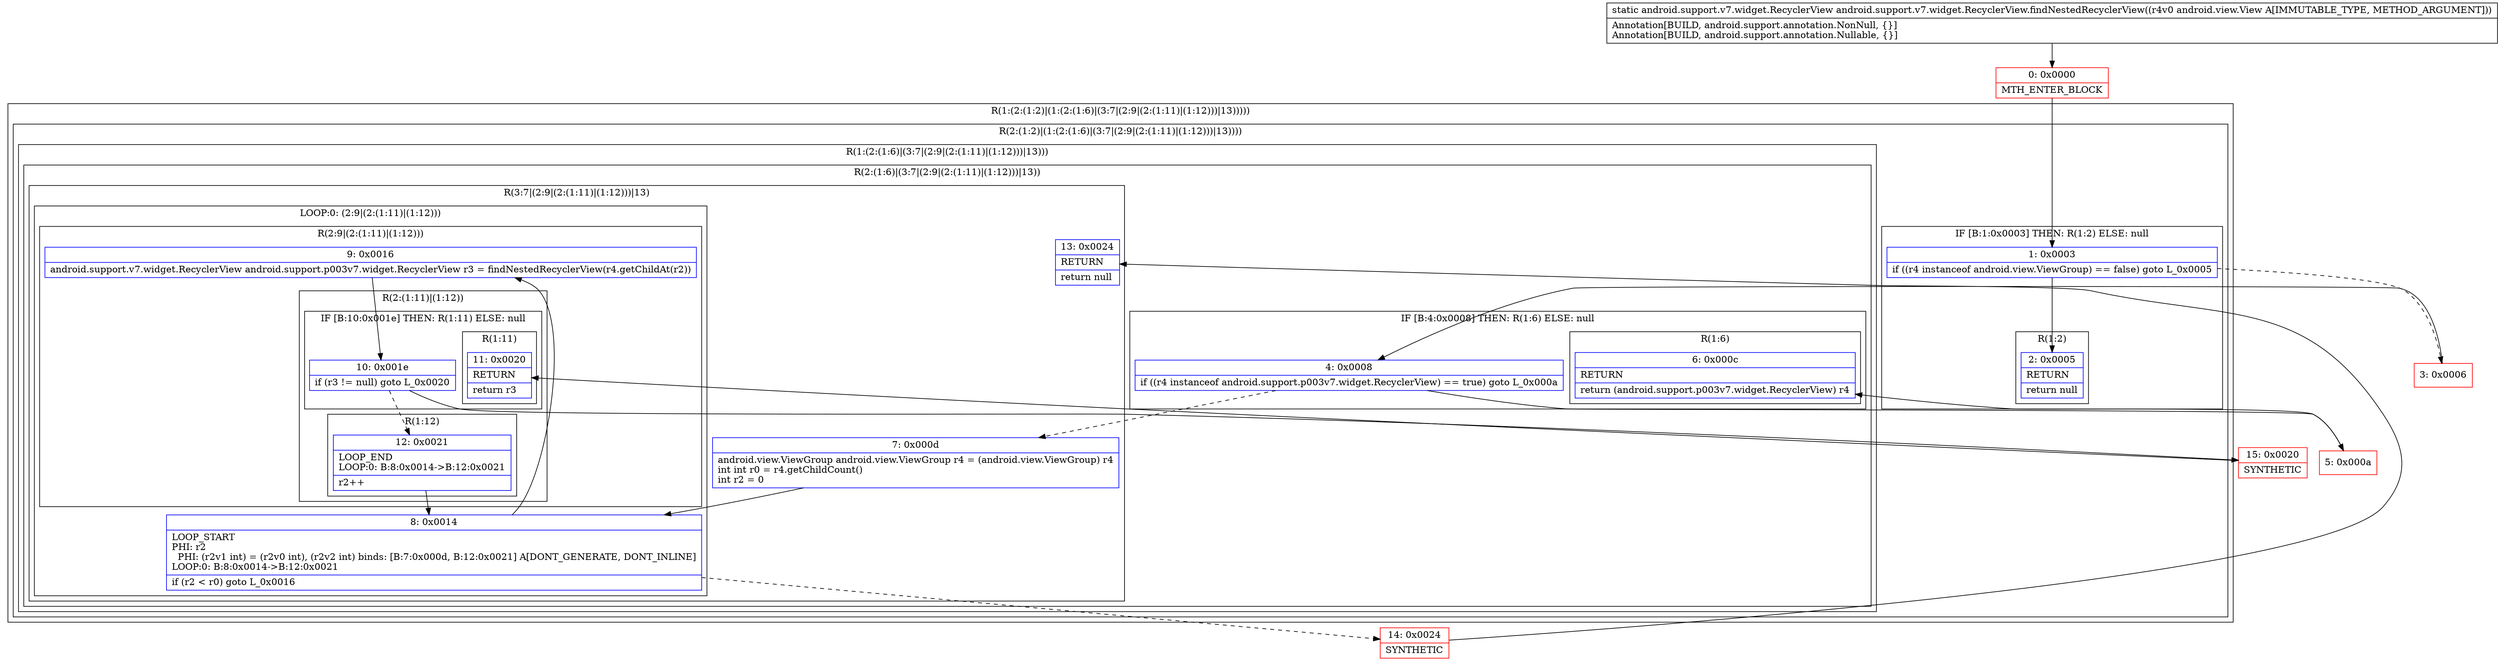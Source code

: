 digraph "CFG forandroid.support.v7.widget.RecyclerView.findNestedRecyclerView(Landroid\/view\/View;)Landroid\/support\/v7\/widget\/RecyclerView;" {
subgraph cluster_Region_888314630 {
label = "R(1:(2:(1:2)|(1:(2:(1:6)|(3:7|(2:9|(2:(1:11)|(1:12)))|13)))))";
node [shape=record,color=blue];
subgraph cluster_Region_1970512997 {
label = "R(2:(1:2)|(1:(2:(1:6)|(3:7|(2:9|(2:(1:11)|(1:12)))|13))))";
node [shape=record,color=blue];
subgraph cluster_IfRegion_1258925311 {
label = "IF [B:1:0x0003] THEN: R(1:2) ELSE: null";
node [shape=record,color=blue];
Node_1 [shape=record,label="{1\:\ 0x0003|if ((r4 instanceof android.view.ViewGroup) == false) goto L_0x0005\l}"];
subgraph cluster_Region_376116357 {
label = "R(1:2)";
node [shape=record,color=blue];
Node_2 [shape=record,label="{2\:\ 0x0005|RETURN\l|return null\l}"];
}
}
subgraph cluster_Region_920750053 {
label = "R(1:(2:(1:6)|(3:7|(2:9|(2:(1:11)|(1:12)))|13)))";
node [shape=record,color=blue];
subgraph cluster_Region_1591303632 {
label = "R(2:(1:6)|(3:7|(2:9|(2:(1:11)|(1:12)))|13))";
node [shape=record,color=blue];
subgraph cluster_IfRegion_1488022688 {
label = "IF [B:4:0x0008] THEN: R(1:6) ELSE: null";
node [shape=record,color=blue];
Node_4 [shape=record,label="{4\:\ 0x0008|if ((r4 instanceof android.support.p003v7.widget.RecyclerView) == true) goto L_0x000a\l}"];
subgraph cluster_Region_380670991 {
label = "R(1:6)";
node [shape=record,color=blue];
Node_6 [shape=record,label="{6\:\ 0x000c|RETURN\l|return (android.support.p003v7.widget.RecyclerView) r4\l}"];
}
}
subgraph cluster_Region_1803725553 {
label = "R(3:7|(2:9|(2:(1:11)|(1:12)))|13)";
node [shape=record,color=blue];
Node_7 [shape=record,label="{7\:\ 0x000d|android.view.ViewGroup android.view.ViewGroup r4 = (android.view.ViewGroup) r4\lint int r0 = r4.getChildCount()\lint r2 = 0\l}"];
subgraph cluster_LoopRegion_165851988 {
label = "LOOP:0: (2:9|(2:(1:11)|(1:12)))";
node [shape=record,color=blue];
Node_8 [shape=record,label="{8\:\ 0x0014|LOOP_START\lPHI: r2 \l  PHI: (r2v1 int) = (r2v0 int), (r2v2 int) binds: [B:7:0x000d, B:12:0x0021] A[DONT_GENERATE, DONT_INLINE]\lLOOP:0: B:8:0x0014\-\>B:12:0x0021\l|if (r2 \< r0) goto L_0x0016\l}"];
subgraph cluster_Region_1415163967 {
label = "R(2:9|(2:(1:11)|(1:12)))";
node [shape=record,color=blue];
Node_9 [shape=record,label="{9\:\ 0x0016|android.support.v7.widget.RecyclerView android.support.p003v7.widget.RecyclerView r3 = findNestedRecyclerView(r4.getChildAt(r2))\l}"];
subgraph cluster_Region_743765907 {
label = "R(2:(1:11)|(1:12))";
node [shape=record,color=blue];
subgraph cluster_IfRegion_1519531123 {
label = "IF [B:10:0x001e] THEN: R(1:11) ELSE: null";
node [shape=record,color=blue];
Node_10 [shape=record,label="{10\:\ 0x001e|if (r3 != null) goto L_0x0020\l}"];
subgraph cluster_Region_1137950550 {
label = "R(1:11)";
node [shape=record,color=blue];
Node_11 [shape=record,label="{11\:\ 0x0020|RETURN\l|return r3\l}"];
}
}
subgraph cluster_Region_616154935 {
label = "R(1:12)";
node [shape=record,color=blue];
Node_12 [shape=record,label="{12\:\ 0x0021|LOOP_END\lLOOP:0: B:8:0x0014\-\>B:12:0x0021\l|r2++\l}"];
}
}
}
}
Node_13 [shape=record,label="{13\:\ 0x0024|RETURN\l|return null\l}"];
}
}
}
}
}
Node_0 [shape=record,color=red,label="{0\:\ 0x0000|MTH_ENTER_BLOCK\l}"];
Node_3 [shape=record,color=red,label="{3\:\ 0x0006}"];
Node_5 [shape=record,color=red,label="{5\:\ 0x000a}"];
Node_14 [shape=record,color=red,label="{14\:\ 0x0024|SYNTHETIC\l}"];
Node_15 [shape=record,color=red,label="{15\:\ 0x0020|SYNTHETIC\l}"];
MethodNode[shape=record,label="{static android.support.v7.widget.RecyclerView android.support.v7.widget.RecyclerView.findNestedRecyclerView((r4v0 android.view.View A[IMMUTABLE_TYPE, METHOD_ARGUMENT]))  | Annotation[BUILD, android.support.annotation.NonNull, \{\}]\lAnnotation[BUILD, android.support.annotation.Nullable, \{\}]\l}"];
MethodNode -> Node_0;
Node_1 -> Node_2;
Node_1 -> Node_3[style=dashed];
Node_4 -> Node_5;
Node_4 -> Node_7[style=dashed];
Node_7 -> Node_8;
Node_8 -> Node_9;
Node_8 -> Node_14[style=dashed];
Node_9 -> Node_10;
Node_10 -> Node_12[style=dashed];
Node_10 -> Node_15;
Node_12 -> Node_8;
Node_0 -> Node_1;
Node_3 -> Node_4;
Node_5 -> Node_6;
Node_14 -> Node_13;
Node_15 -> Node_11;
}

